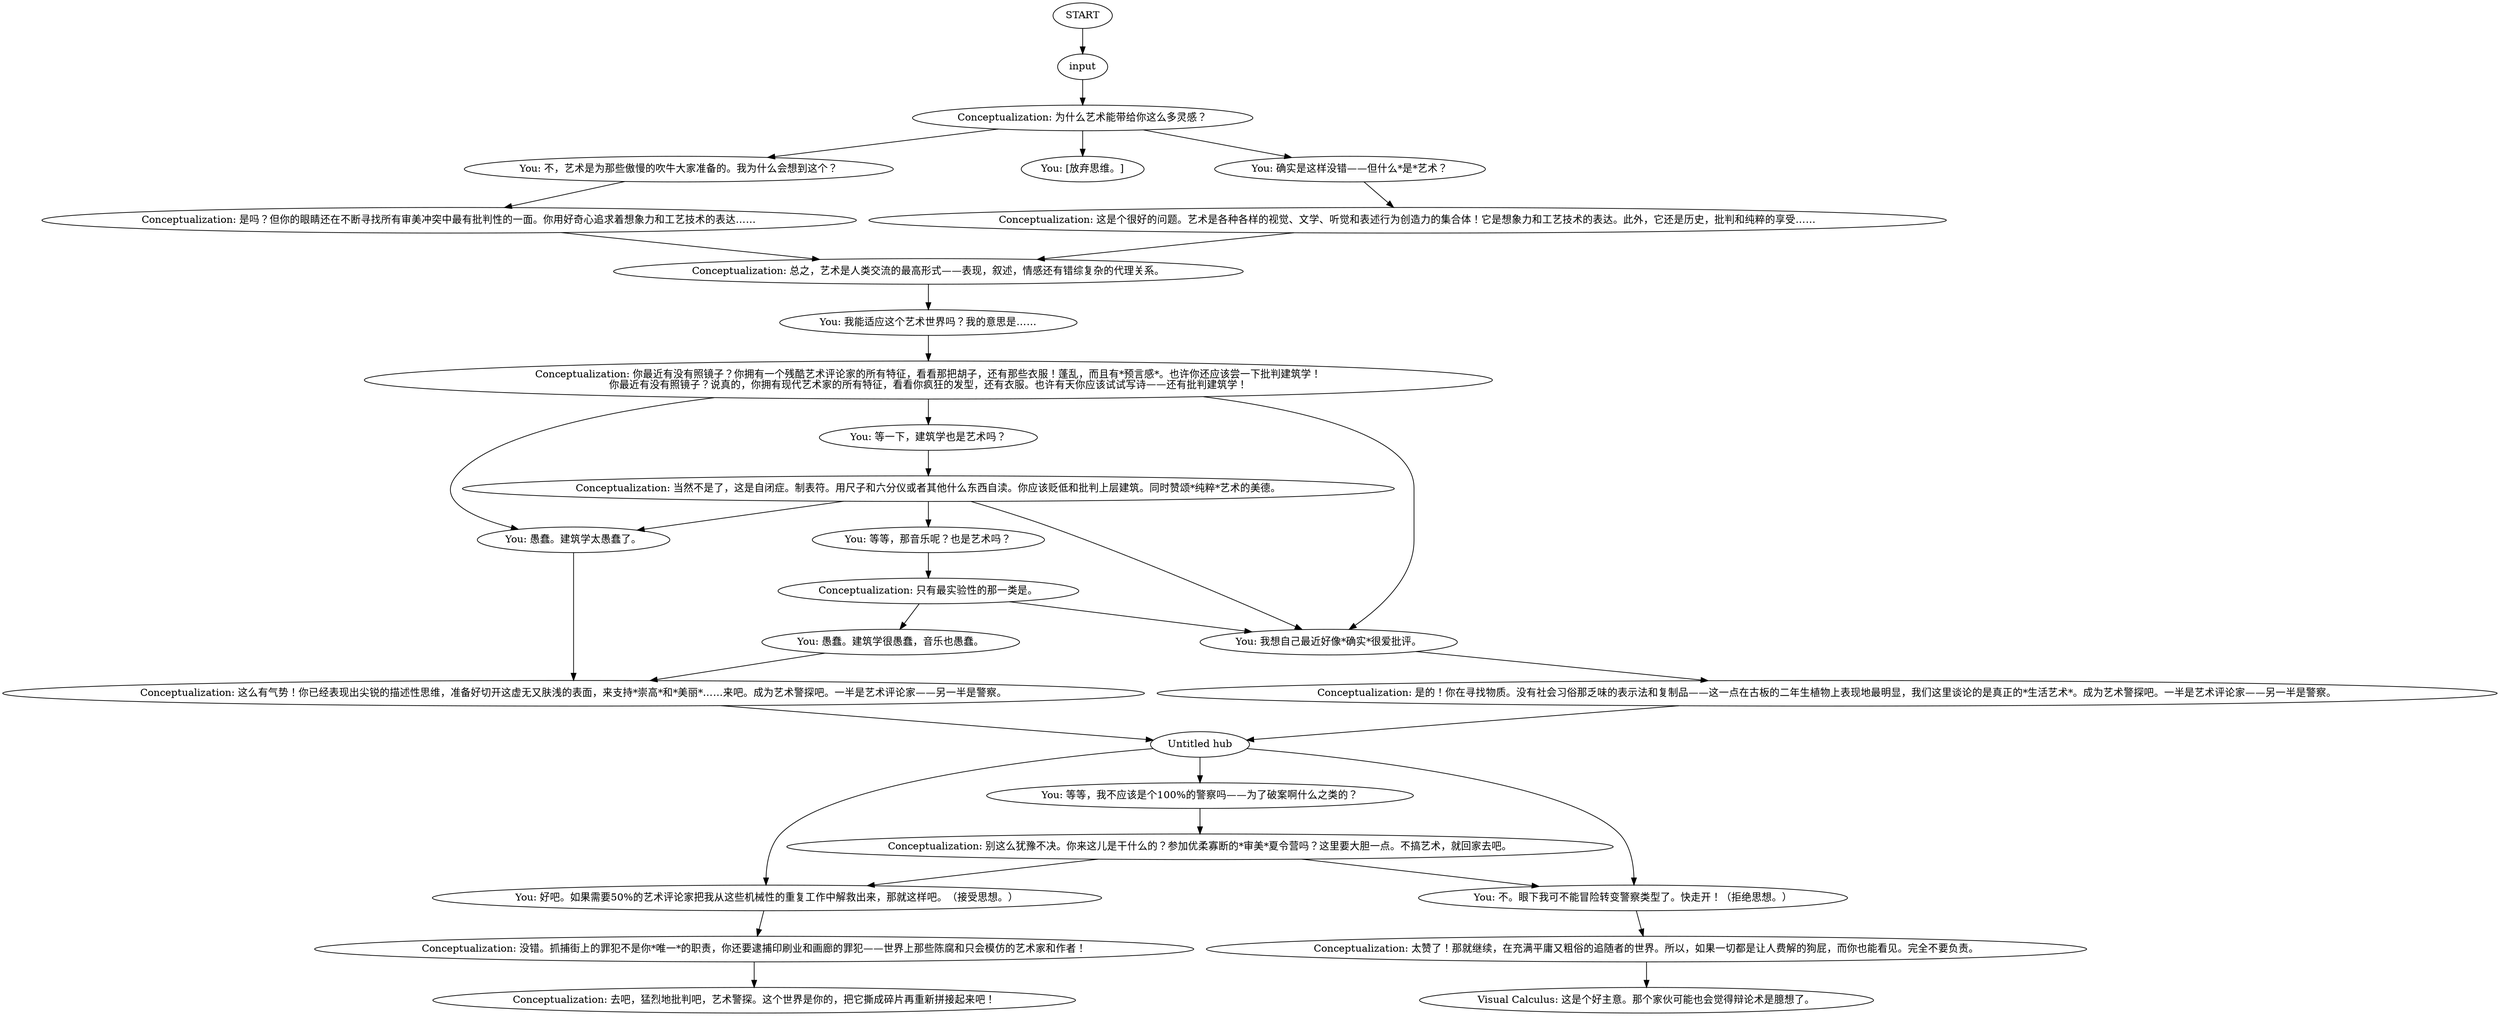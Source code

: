 # THOUGHT / ART COP
# Conceptualization is really interested in your Art Cop ideas
# ==================================================
digraph G {
	  0 [label="START"];
	  1 [label="input"];
	  2 [label="You: 等等，那音乐呢？也是艺术吗？"];
	  3 [label="Conceptualization: 为什么艺术能带给你这么多灵感？"];
	  4 [label="You: 不，艺术是为那些傲慢的吹牛大家准备的。我为什么会想到这个？"];
	  5 [label="Conceptualization: 当然不是了，这是自闭症。制表符。用尺子和六分仪或者其他什么东西自渎。你应该贬低和批判上层建筑。同时赞颂*纯粹*艺术的美德。"];
	  6 [label="Conceptualization: 这么有气势！你已经表现出尖锐的描述性思维，准备好切开这虚无又肤浅的表面，来支持*崇高*和*美丽*……来吧。成为艺术警探吧。一半是艺术评论家——另一半是警察。"];
	  7 [label="Conceptualization: 这是个很好的问题。艺术是各种各样的视觉、文学、听觉和表述行为创造力的集合体！它是想象力和工艺技术的表达。此外，它还是历史，批判和纯粹的享受……"];
	  8 [label="Conceptualization: 太赞了！那就继续，在充满平庸又粗俗的追随者的世界。所以，如果一切都是让人费解的狗屁，而你也能看见。完全不要负责。"];
	  9 [label="Conceptualization: 是的！你在寻找物质。没有社会习俗那乏味的表示法和复制品——这一点在古板的二年生植物上表现地最明显，我们这里谈论的是真正的*生活艺术*。成为艺术警探吧。一半是艺术评论家——另一半是警察。"];
	  10 [label="Conceptualization: 你最近有没有照镜子？你拥有一个残酷艺术评论家的所有特征，看看那把胡子，还有那些衣服！蓬乱，而且有*预言感*。也许你还应该尝一下批判建筑学！\n你最近有没有照镜子？说真的，你拥有现代艺术家的所有特征，看看你疯狂的发型，还有衣服。也许有天你应该试试写诗——还有批判建筑学！"];
	  11 [label="Visual Calculus: 这是个好主意。那个家伙可能也会觉得辩论术是臆想了。"];
	  12 [label="Conceptualization: 只有最实验性的那一类是。"];
	  13 [label="Conceptualization: 总之，艺术是人类交流的最高形式——表现，叙述，情感还有错综复杂的代理关系。"];
	  14 [label="Conceptualization: 去吧，猛烈地批判吧，艺术警探。这个世界是你的，把它撕成碎片再重新拼接起来吧！"];
	  15 [label="You: [放弃思维。]"];
	  16 [label="Conceptualization: 没错。抓捕街上的罪犯不是你*唯一*的职责，你还要逮捕印刷业和画廊的罪犯——世界上那些陈腐和只会模仿的艺术家和作者！"];
	  17 [label="You: 愚蠢。建筑学太愚蠢了。"];
	  18 [label="You: 我能适应这个艺术世界吗？我的意思是……"];
	  19 [label="You: 愚蠢。建筑学很愚蠢，音乐也愚蠢。"];
	  20 [label="Untitled hub"];
	  21 [label="You: 好吧。如果需要50%的艺术评论家把我从这些机械性的重复工作中解救出来，那就这样吧。（接受思想。）"];
	  22 [label="You: 我想自己最近好像*确实*很爱批评。"];
	  24 [label="You: 确实是这样没错——但什么*是*艺术？"];
	  25 [label="Conceptualization: 别这么犹豫不决。你来这儿是干什么的？参加优柔寡断的*审美*夏令营吗？这里要大胆一点。不搞艺术，就回家去吧。"];
	  26 [label="You: 等一下，建筑学也是艺术吗？"];
	  27 [label="You: 等等，我不应该是个100%的警察吗——为了破案啊什么之类的？"];
	  28 [label="You: 不。眼下我可不能冒险转变警察类型了。快走开！（拒绝思想。）"];
	  29 [label="Conceptualization: 是吗？但你的眼睛还在不断寻找所有审美冲突中最有批判性的一面。你用好奇心追求着想象力和工艺技术的表达……"];
	  0 -> 1
	  1 -> 3
	  2 -> 12
	  3 -> 24
	  3 -> 4
	  3 -> 15
	  4 -> 29
	  5 -> 17
	  5 -> 2
	  5 -> 22
	  6 -> 20
	  7 -> 13
	  8 -> 11
	  9 -> 20
	  10 -> 17
	  10 -> 26
	  10 -> 22
	  12 -> 19
	  12 -> 22
	  13 -> 18
	  16 -> 14
	  17 -> 6
	  18 -> 10
	  19 -> 6
	  20 -> 27
	  20 -> 28
	  20 -> 21
	  21 -> 16
	  22 -> 9
	  24 -> 7
	  25 -> 28
	  25 -> 21
	  26 -> 5
	  27 -> 25
	  28 -> 8
	  29 -> 13
}


